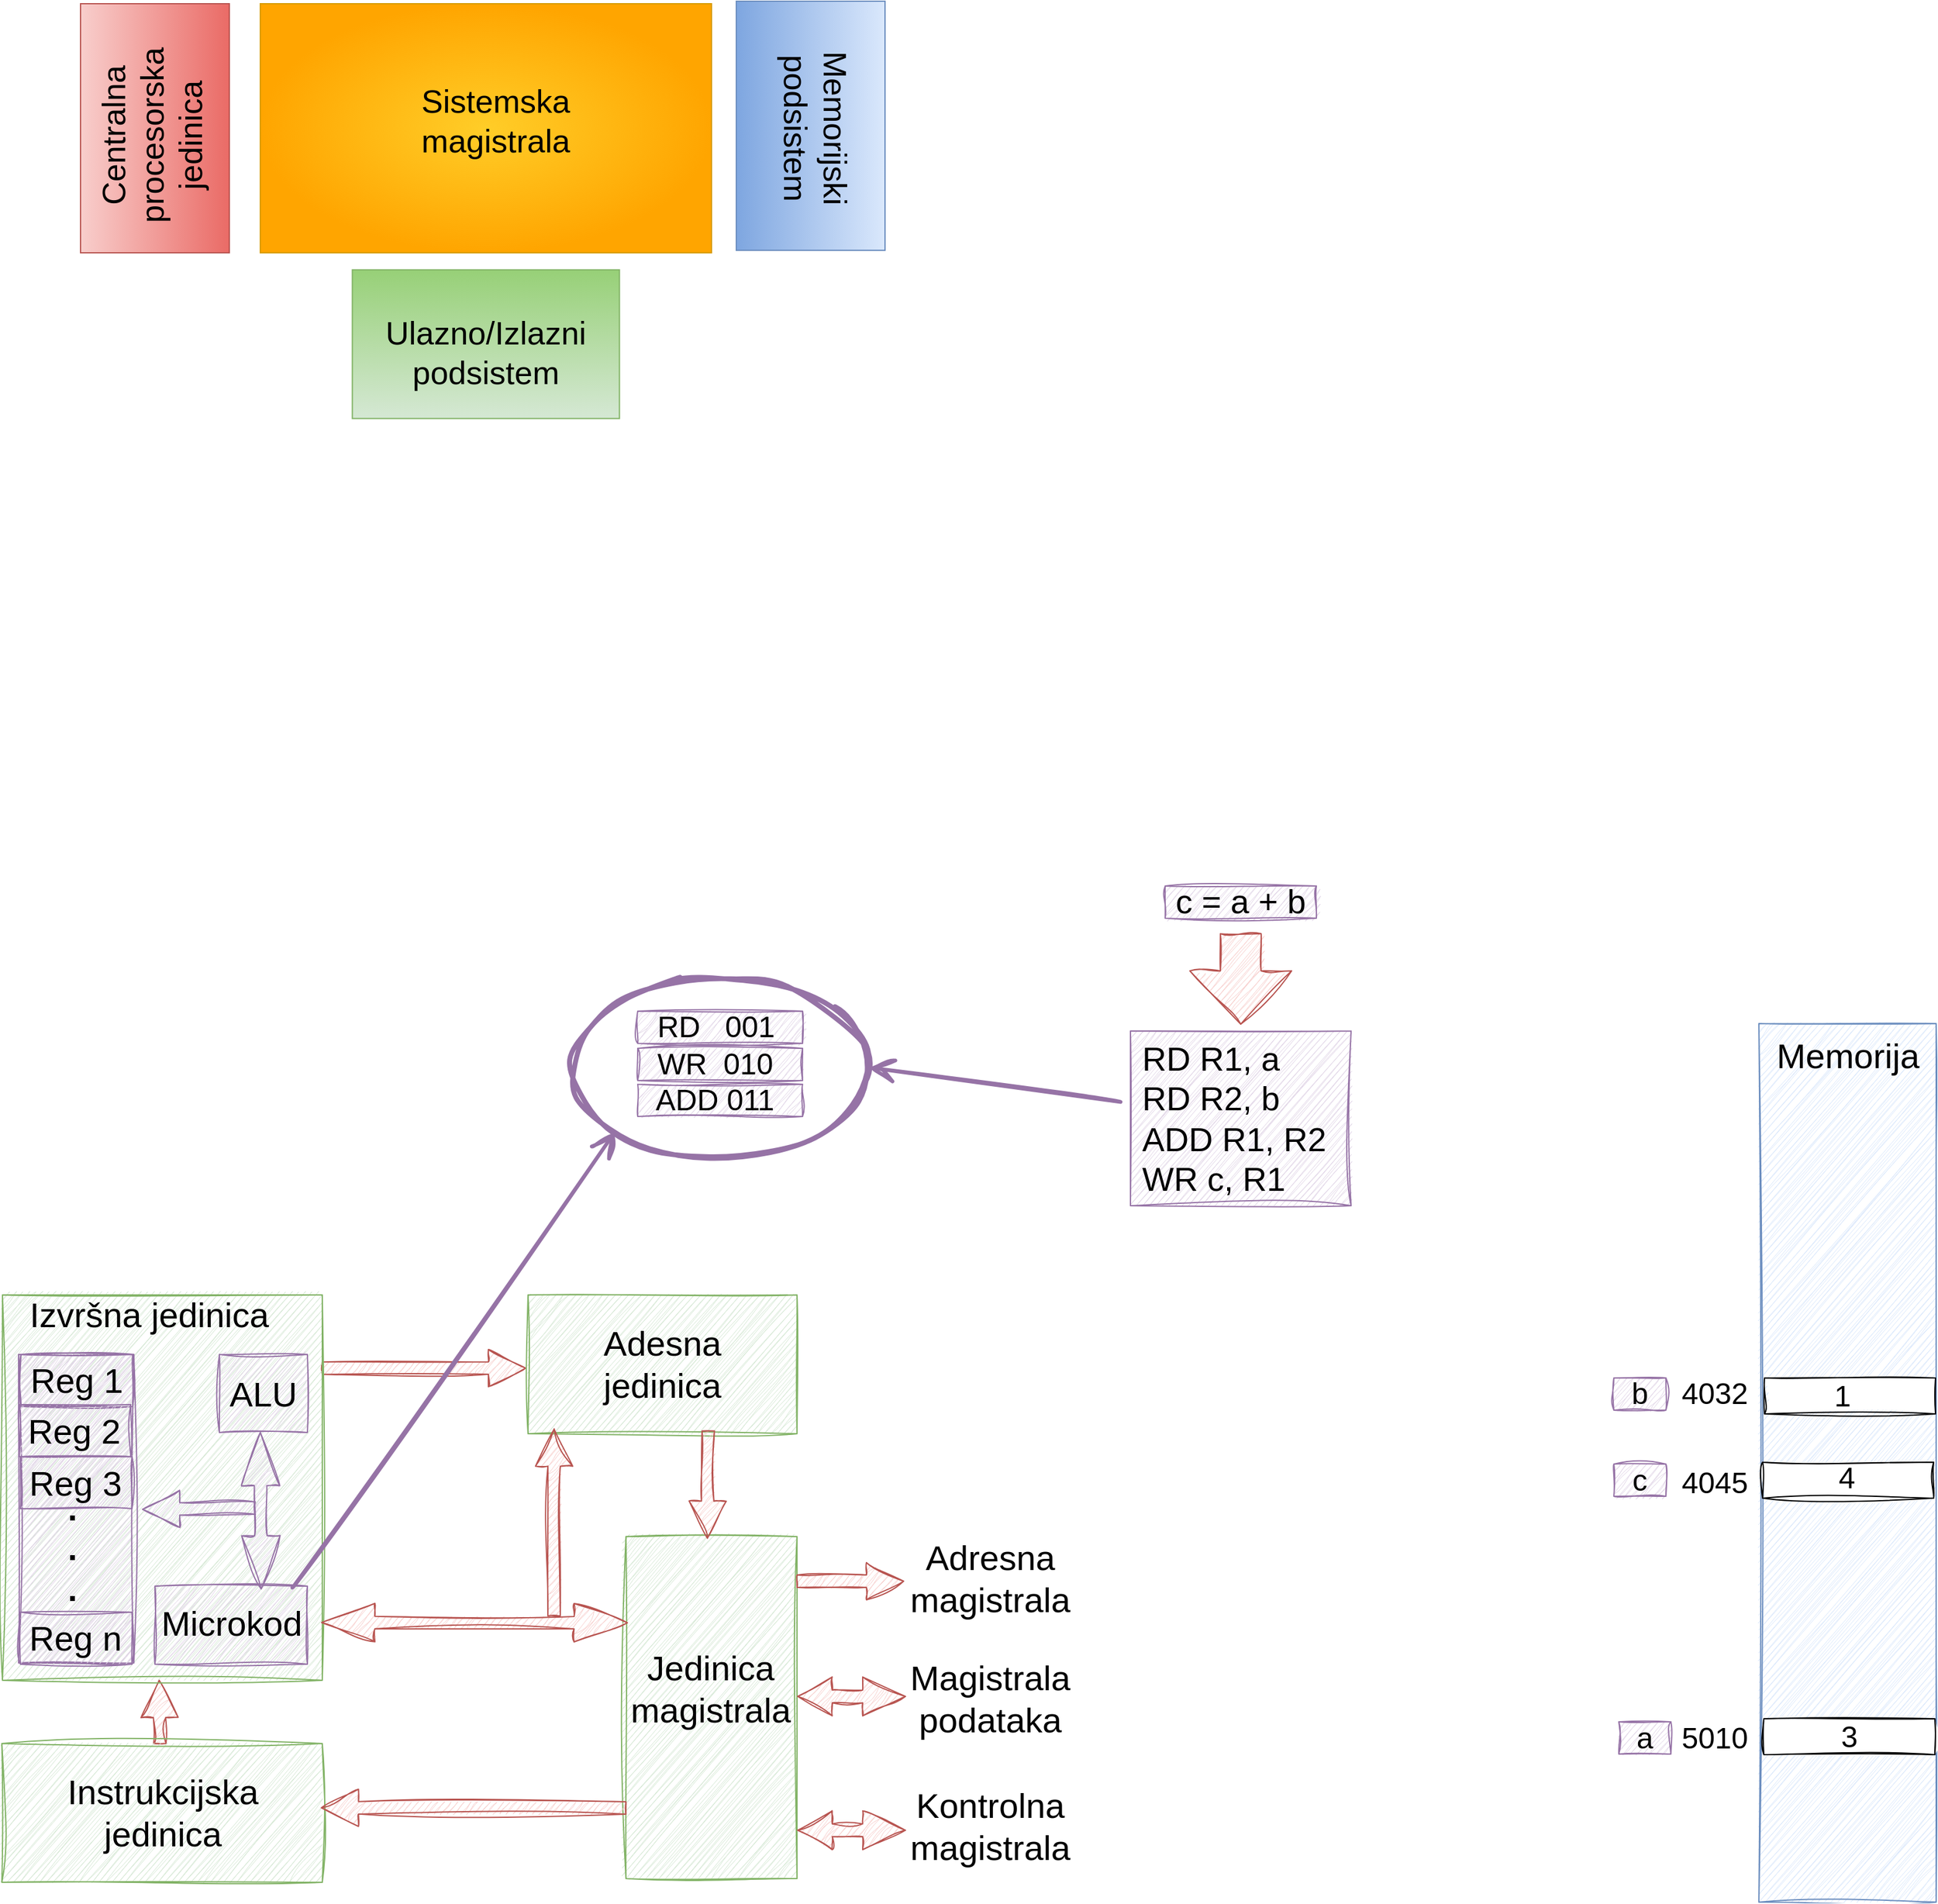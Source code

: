 <mxfile version="22.0.2" type="github">
  <diagram name="Page-1" id="v8bC0ISwI544UaWsLMjW">
    <mxGraphModel dx="3046" dy="1046" grid="0" gridSize="10" guides="1" tooltips="1" connect="1" arrows="1" fold="1" page="1" pageScale="1" pageWidth="827" pageHeight="1169" math="0" shadow="0">
      <root>
        <mxCell id="0" />
        <mxCell id="1" parent="0" />
        <mxCell id="QuMXMfQwbGcWrYARciGg-56" value="" style="verticalLabelPosition=bottom;verticalAlign=top;html=1;shape=mxgraph.basic.rect;fillColor2=none;strokeWidth=1;size=20;indent=5;gradientDirection=radial;rotation=-180;sketch=1;curveFitting=1;jiggle=2;fillColor=#dae8fc;strokeColor=#6c8ebf;" vertex="1" parent="1">
          <mxGeometry x="616" y="893" width="143" height="709" as="geometry" />
        </mxCell>
        <mxCell id="QuMXMfQwbGcWrYARciGg-44" style="edgeStyle=none;curved=1;rounded=0;orthogonalLoop=1;jettySize=auto;html=1;endArrow=open;sourcePerimeterSpacing=8;targetPerimeterSpacing=8;shape=arrow;entryX=0.51;entryY=0;entryDx=0;entryDy=0;entryPerimeter=0;sketch=1;curveFitting=1;jiggle=2;fillColor=#f8cecc;strokeColor=#b85450;exitX=0.507;exitY=1;exitDx=0;exitDy=0;exitPerimeter=0;" edge="1" parent="1" source="QuMXMfQwbGcWrYARciGg-42" target="QuMXMfQwbGcWrYARciGg-1">
          <mxGeometry relative="1" as="geometry">
            <mxPoint x="-687" y="1434" as="targetPoint" />
            <mxPoint x="-691" y="1500" as="sourcePoint" />
            <Array as="points">
              <mxPoint x="-691" y="1406" />
            </Array>
          </mxGeometry>
        </mxCell>
        <mxCell id="NqR2vv7vECb0ex2Q4SwO-4" value="" style="verticalLabelPosition=bottom;verticalAlign=top;html=1;shape=mxgraph.basic.rect;fillColor2=none;strokeWidth=1;size=20;indent=5;fillColor=#f8cecc;strokeColor=#b85450;gradientColor=#ea6b66;gradientDirection=west;rotation=-180;" parent="1" vertex="1">
          <mxGeometry x="-738" y="70" width="120" height="201" as="geometry" />
        </mxCell>
        <mxCell id="NqR2vv7vECb0ex2Q4SwO-5" value="" style="verticalLabelPosition=bottom;verticalAlign=top;html=1;shape=mxgraph.basic.rect;fillColor2=none;strokeWidth=1;size=20;indent=5;fillColor=#dae8fc;strokeColor=#6c8ebf;gradientColor=#7ea6e0;gradientDirection=east;rotation=-180;" parent="1" vertex="1">
          <mxGeometry x="-209" y="68" width="120" height="201" as="geometry" />
        </mxCell>
        <mxCell id="NqR2vv7vECb0ex2Q4SwO-6" value="" style="verticalLabelPosition=bottom;verticalAlign=top;html=1;shape=mxgraph.basic.rect;fillColor2=none;strokeWidth=1;size=20;indent=5;fillColor=#d5e8d4;strokeColor=#82b366;rotation=90;gradientColor=#97d077;gradientDirection=west;" parent="1" vertex="1">
          <mxGeometry x="-471" y="237" width="120" height="215.5" as="geometry" />
        </mxCell>
        <mxCell id="NqR2vv7vECb0ex2Q4SwO-7" value="" style="verticalLabelPosition=bottom;verticalAlign=top;html=1;shape=mxgraph.basic.rect;fillColor2=none;strokeWidth=1;size=20;indent=5;fillColor=#ffcd28;strokeColor=#d79b00;gradientColor=#ffa500;gradientDirection=radial;rotation=-180;" parent="1" vertex="1">
          <mxGeometry x="-593" y="70" width="364" height="201" as="geometry" />
        </mxCell>
        <mxCell id="NqR2vv7vECb0ex2Q4SwO-8" value="Sistemska magistrala" style="text;strokeColor=none;fillColor=none;html=1;align=center;verticalAlign=middle;whiteSpace=wrap;rounded=0;fontSize=26;" parent="1" vertex="1">
          <mxGeometry x="-433" y="150" width="60" height="30" as="geometry" />
        </mxCell>
        <mxCell id="NqR2vv7vECb0ex2Q4SwO-9" value="Centralna&lt;br&gt;procesorska&lt;br&gt;jedinica" style="text;strokeColor=none;fillColor=none;html=1;align=center;verticalAlign=middle;whiteSpace=wrap;rounded=0;fontSize=26;rotation=-90;" parent="1" vertex="1">
          <mxGeometry x="-710" y="161" width="60" height="30" as="geometry" />
        </mxCell>
        <mxCell id="NqR2vv7vECb0ex2Q4SwO-11" value="Memorijski&lt;br&gt;podsistem" style="text;strokeColor=none;fillColor=none;html=1;align=center;verticalAlign=middle;whiteSpace=wrap;rounded=0;fontSize=26;rotation=90;" parent="1" vertex="1">
          <mxGeometry x="-175" y="155.5" width="60" height="30" as="geometry" />
        </mxCell>
        <mxCell id="NqR2vv7vECb0ex2Q4SwO-14" value="Ulazno/Izlazni podsistem" style="text;strokeColor=none;fillColor=none;html=1;align=center;verticalAlign=middle;whiteSpace=wrap;rounded=0;fontSize=26;" parent="1" vertex="1">
          <mxGeometry x="-441" y="337" width="60" height="30" as="geometry" />
        </mxCell>
        <mxCell id="QuMXMfQwbGcWrYARciGg-5" style="edgeStyle=none;curved=1;rounded=0;orthogonalLoop=1;jettySize=auto;html=1;endArrow=open;sourcePerimeterSpacing=8;targetPerimeterSpacing=8;shape=arrow;exitX=0;exitY=0.81;exitDx=0;exitDy=0;exitPerimeter=0;entryX=1.009;entryY=0.473;entryDx=0;entryDy=0;entryPerimeter=0;sketch=1;curveFitting=1;jiggle=2;fillColor=#f8cecc;strokeColor=#b85450;" edge="1" parent="1" source="QuMXMfQwbGcWrYARciGg-1" target="QuMXMfQwbGcWrYARciGg-2">
          <mxGeometry relative="1" as="geometry">
            <mxPoint x="-463" y="1297" as="targetPoint" />
            <Array as="points">
              <mxPoint x="-439" y="1229" />
            </Array>
          </mxGeometry>
        </mxCell>
        <mxCell id="QuMXMfQwbGcWrYARciGg-1" value="" style="verticalLabelPosition=bottom;verticalAlign=top;html=1;shape=mxgraph.basic.rect;fillColor2=none;strokeWidth=1;size=20;indent=5;gradientDirection=radial;rotation=-180;sketch=1;curveFitting=1;jiggle=2;fillColor=#d5e8d4;strokeColor=#82b366;" vertex="1" parent="1">
          <mxGeometry x="-801" y="1112" width="258" height="311" as="geometry" />
        </mxCell>
        <mxCell id="QuMXMfQwbGcWrYARciGg-8" value="" style="group" vertex="1" connectable="0" parent="1">
          <mxGeometry x="-377" y="1112" width="217" height="112" as="geometry" />
        </mxCell>
        <mxCell id="QuMXMfQwbGcWrYARciGg-2" value="" style="verticalLabelPosition=bottom;verticalAlign=top;html=1;shape=mxgraph.basic.rect;fillColor2=none;strokeWidth=1;size=20;indent=5;gradientDirection=radial;rotation=-180;sketch=1;curveFitting=1;jiggle=2;fillColor=#d5e8d4;strokeColor=#82b366;" vertex="1" parent="QuMXMfQwbGcWrYARciGg-8">
          <mxGeometry width="217.0" height="112" as="geometry" />
        </mxCell>
        <mxCell id="QuMXMfQwbGcWrYARciGg-6" value="Adesna jedinica" style="text;strokeColor=none;fillColor=none;html=1;align=center;verticalAlign=middle;whiteSpace=wrap;rounded=0;sketch=1;curveFitting=1;jiggle=2;fontSize=28;fontColor=#000000;" vertex="1" parent="QuMXMfQwbGcWrYARciGg-8">
          <mxGeometry x="47.868" y="22.5" width="121.265" height="67" as="geometry" />
        </mxCell>
        <mxCell id="QuMXMfQwbGcWrYARciGg-11" value="" style="verticalLabelPosition=bottom;verticalAlign=top;html=1;shape=mxgraph.basic.rect;fillColor2=none;strokeWidth=1;size=20;indent=5;gradientDirection=radial;rotation=-180;sketch=1;curveFitting=1;jiggle=2;fillColor=#e1d5e7;strokeColor=#9673a6;" vertex="1" parent="1">
          <mxGeometry x="-626" y="1160" width="71" height="63" as="geometry" />
        </mxCell>
        <mxCell id="QuMXMfQwbGcWrYARciGg-9" value="ALU" style="text;strokeColor=none;fillColor=none;html=1;align=center;verticalAlign=middle;whiteSpace=wrap;rounded=0;sketch=1;curveFitting=1;jiggle=2;fontSize=28;fontColor=#000000;" vertex="1" parent="1">
          <mxGeometry x="-623" y="1172" width="65" height="39" as="geometry" />
        </mxCell>
        <mxCell id="QuMXMfQwbGcWrYARciGg-13" value="" style="verticalLabelPosition=bottom;verticalAlign=top;html=1;shape=mxgraph.basic.rect;fillColor2=none;strokeWidth=1;size=20;indent=5;gradientDirection=radial;rotation=-180;sketch=1;curveFitting=1;jiggle=2;fillColor=#e1d5e7;strokeColor=#9673a6;" vertex="1" parent="1">
          <mxGeometry x="-678" y="1347" width="123" height="63" as="geometry" />
        </mxCell>
        <mxCell id="QuMXMfQwbGcWrYARciGg-88" style="edgeStyle=none;curved=1;rounded=0;orthogonalLoop=1;jettySize=auto;html=1;endArrow=open;startSize=14;endSize=14;sourcePerimeterSpacing=8;targetPerimeterSpacing=8;fillColor=#e1d5e7;strokeColor=#9673a6;strokeWidth=3;sketch=1;curveFitting=1;jiggle=2;entryX=0;entryY=1;entryDx=0;entryDy=0;exitX=0.099;exitY=0.982;exitDx=0;exitDy=0;exitPerimeter=0;" edge="1" parent="1" source="QuMXMfQwbGcWrYARciGg-13" target="QuMXMfQwbGcWrYARciGg-92">
          <mxGeometry relative="1" as="geometry">
            <mxPoint x="-315" y="988" as="targetPoint" />
          </mxGeometry>
        </mxCell>
        <mxCell id="QuMXMfQwbGcWrYARciGg-14" value="Microkod" style="text;strokeColor=none;fillColor=none;html=1;align=center;verticalAlign=middle;whiteSpace=wrap;rounded=0;sketch=1;curveFitting=1;jiggle=2;fontSize=28;fontColor=#000000;" vertex="1" parent="1">
          <mxGeometry x="-676" y="1357" width="120" height="39" as="geometry" />
        </mxCell>
        <mxCell id="QuMXMfQwbGcWrYARciGg-15" value="" style="verticalLabelPosition=bottom;verticalAlign=top;html=1;shape=mxgraph.basic.rect;fillColor2=none;strokeWidth=1;size=20;indent=5;gradientDirection=radial;rotation=-180;sketch=1;curveFitting=1;jiggle=2;fillColor=#e1d5e7;strokeColor=#9673a6;" vertex="1" parent="1">
          <mxGeometry x="-788" y="1160" width="93" height="249" as="geometry" />
        </mxCell>
        <mxCell id="QuMXMfQwbGcWrYARciGg-16" value="" style="verticalLabelPosition=bottom;verticalAlign=top;html=1;shape=mxgraph.basic.rect;fillColor2=none;strokeWidth=1;size=20;indent=5;gradientDirection=radial;rotation=-180;sketch=1;curveFitting=1;jiggle=2;fillColor=#e1d5e7;strokeColor=#9673a6;" vertex="1" parent="1">
          <mxGeometry x="-786" y="1160" width="90" height="42" as="geometry" />
        </mxCell>
        <mxCell id="QuMXMfQwbGcWrYARciGg-17" value="Reg 1" style="text;strokeColor=none;fillColor=none;html=1;align=center;verticalAlign=middle;whiteSpace=wrap;rounded=0;sketch=1;curveFitting=1;jiggle=2;fontSize=28;fontColor=#000000;" vertex="1" parent="1">
          <mxGeometry x="-801.5" y="1161.5" width="120" height="39" as="geometry" />
        </mxCell>
        <mxCell id="QuMXMfQwbGcWrYARciGg-18" value="" style="verticalLabelPosition=bottom;verticalAlign=top;html=1;shape=mxgraph.basic.rect;fillColor2=none;strokeWidth=1;size=20;indent=5;gradientDirection=radial;rotation=-180;sketch=1;curveFitting=1;jiggle=2;fillColor=#e1d5e7;strokeColor=#9673a6;" vertex="1" parent="1">
          <mxGeometry x="-787.5" y="1200.5" width="90" height="42" as="geometry" />
        </mxCell>
        <mxCell id="QuMXMfQwbGcWrYARciGg-19" value="Reg 2" style="text;strokeColor=none;fillColor=none;html=1;align=center;verticalAlign=middle;whiteSpace=wrap;rounded=0;sketch=1;curveFitting=1;jiggle=2;fontSize=28;fontColor=#000000;" vertex="1" parent="1">
          <mxGeometry x="-803" y="1202" width="120" height="39" as="geometry" />
        </mxCell>
        <mxCell id="QuMXMfQwbGcWrYARciGg-20" value="" style="verticalLabelPosition=bottom;verticalAlign=top;html=1;shape=mxgraph.basic.rect;fillColor2=none;strokeWidth=1;size=20;indent=5;gradientDirection=radial;rotation=-180;sketch=1;curveFitting=1;jiggle=2;fillColor=#e1d5e7;strokeColor=#9673a6;" vertex="1" parent="1">
          <mxGeometry x="-786.5" y="1242.5" width="90" height="42" as="geometry" />
        </mxCell>
        <mxCell id="QuMXMfQwbGcWrYARciGg-21" value="Reg 3" style="text;strokeColor=none;fillColor=none;html=1;align=center;verticalAlign=middle;whiteSpace=wrap;rounded=0;sketch=1;curveFitting=1;jiggle=2;fontSize=28;fontColor=#000000;" vertex="1" parent="1">
          <mxGeometry x="-802" y="1244" width="120" height="39" as="geometry" />
        </mxCell>
        <mxCell id="QuMXMfQwbGcWrYARciGg-22" value="" style="verticalLabelPosition=bottom;verticalAlign=top;html=1;shape=mxgraph.basic.rect;fillColor2=none;strokeWidth=1;size=20;indent=5;gradientDirection=radial;rotation=-180;sketch=1;curveFitting=1;jiggle=2;fillColor=#e1d5e7;strokeColor=#9673a6;" vertex="1" parent="1">
          <mxGeometry x="-786.5" y="1368" width="90" height="42" as="geometry" />
        </mxCell>
        <mxCell id="QuMXMfQwbGcWrYARciGg-23" value="Reg n" style="text;strokeColor=none;fillColor=none;html=1;align=center;verticalAlign=middle;whiteSpace=wrap;rounded=0;sketch=1;curveFitting=1;jiggle=2;fontSize=28;fontColor=#000000;" vertex="1" parent="1">
          <mxGeometry x="-802" y="1369.5" width="120" height="39" as="geometry" />
        </mxCell>
        <mxCell id="QuMXMfQwbGcWrYARciGg-24" value="&lt;h6&gt;&lt;font style=&quot;font-size: 27px;&quot;&gt;.&lt;br&gt;&lt;/font&gt;&lt;font style=&quot;font-size: 27px;&quot;&gt;.&lt;br&gt;&lt;/font&gt;&lt;font style=&quot;font-size: 27px;&quot;&gt;.&lt;/font&gt;&lt;/h6&gt;" style="text;strokeColor=none;fillColor=none;html=1;align=center;verticalAlign=middle;whiteSpace=wrap;rounded=0;sketch=1;curveFitting=1;jiggle=2;fontSize=28;" vertex="1" parent="1">
          <mxGeometry x="-763" y="1281" width="37" height="72" as="geometry" />
        </mxCell>
        <mxCell id="QuMXMfQwbGcWrYARciGg-34" style="edgeStyle=none;curved=1;rounded=0;orthogonalLoop=1;jettySize=auto;html=1;endArrow=open;sourcePerimeterSpacing=8;targetPerimeterSpacing=8;shape=arrow;sketch=1;curveFitting=1;jiggle=2;fillColor=#e1d5e7;strokeColor=#9673a6;" edge="1" parent="1">
          <mxGeometry relative="1" as="geometry">
            <mxPoint x="-688" y="1285" as="targetPoint" />
            <mxPoint x="-597" y="1284" as="sourcePoint" />
          </mxGeometry>
        </mxCell>
        <mxCell id="QuMXMfQwbGcWrYARciGg-35" value="" style="shape=flexArrow;endArrow=classic;startArrow=classic;html=1;rounded=0;startSize=14;endSize=14;sourcePerimeterSpacing=8;targetPerimeterSpacing=8;curved=1;sketch=1;curveFitting=1;jiggle=2;fillColor=#e1d5e7;strokeColor=#9673a6;exitX=0.303;exitY=0.956;exitDx=0;exitDy=0;exitPerimeter=0;" edge="1" parent="1" source="QuMXMfQwbGcWrYARciGg-13">
          <mxGeometry width="100" height="100" relative="1" as="geometry">
            <mxPoint x="-583" y="1369.5" as="sourcePoint" />
            <mxPoint x="-593" y="1222.5" as="targetPoint" />
          </mxGeometry>
        </mxCell>
        <mxCell id="QuMXMfQwbGcWrYARciGg-37" value="" style="verticalLabelPosition=bottom;verticalAlign=top;html=1;shape=mxgraph.basic.rect;fillColor2=none;strokeWidth=1;size=20;indent=5;gradientDirection=radial;rotation=-180;sketch=1;curveFitting=1;jiggle=2;fillColor=#d5e8d4;strokeColor=#82b366;" vertex="1" parent="1">
          <mxGeometry x="-298" y="1307" width="138" height="276" as="geometry" />
        </mxCell>
        <mxCell id="QuMXMfQwbGcWrYARciGg-38" value="Jedinica magistrala" style="text;strokeColor=none;fillColor=none;html=1;align=center;verticalAlign=middle;whiteSpace=wrap;rounded=0;sketch=1;curveFitting=1;jiggle=2;fontSize=28;fontColor=#000000;" vertex="1" parent="1">
          <mxGeometry x="-277" y="1396" width="95" height="67" as="geometry" />
        </mxCell>
        <mxCell id="QuMXMfQwbGcWrYARciGg-40" style="edgeStyle=none;curved=1;rounded=0;orthogonalLoop=1;jettySize=auto;html=1;endArrow=open;sourcePerimeterSpacing=8;targetPerimeterSpacing=8;shape=arrow;exitX=0.33;exitY=0.02;exitDx=0;exitDy=0;exitPerimeter=0;entryX=0.524;entryY=0.995;entryDx=0;entryDy=0;entryPerimeter=0;sketch=1;curveFitting=1;jiggle=2;fillColor=#f8cecc;strokeColor=#b85450;" edge="1" parent="1" source="QuMXMfQwbGcWrYARciGg-2" target="QuMXMfQwbGcWrYARciGg-37">
          <mxGeometry relative="1" as="geometry">
            <mxPoint x="-317" y="1305" as="targetPoint" />
            <mxPoint x="-529" y="1304" as="sourcePoint" />
            <Array as="points">
              <mxPoint x="-236" y="1280" />
            </Array>
          </mxGeometry>
        </mxCell>
        <mxCell id="QuMXMfQwbGcWrYARciGg-42" value="" style="verticalLabelPosition=bottom;verticalAlign=top;html=1;shape=mxgraph.basic.rect;fillColor2=none;strokeWidth=1;size=20;indent=5;gradientDirection=radial;rotation=-180;sketch=1;curveFitting=1;jiggle=2;fillColor=#d5e8d4;strokeColor=#82b366;" vertex="1" parent="1">
          <mxGeometry x="-801.5" y="1474" width="258.5" height="112" as="geometry" />
        </mxCell>
        <mxCell id="QuMXMfQwbGcWrYARciGg-43" value="Instrukcijska&lt;br&gt;jedinica" style="text;strokeColor=none;fillColor=none;html=1;align=center;verticalAlign=middle;whiteSpace=wrap;rounded=0;sketch=1;curveFitting=1;jiggle=2;fontSize=28;fontColor=#000000;" vertex="1" parent="1">
          <mxGeometry x="-719.5" y="1496.5" width="95" height="67" as="geometry" />
        </mxCell>
        <mxCell id="QuMXMfQwbGcWrYARciGg-45" style="edgeStyle=none;curved=1;rounded=0;orthogonalLoop=1;jettySize=auto;html=1;endArrow=open;sourcePerimeterSpacing=8;targetPerimeterSpacing=8;shape=arrow;sketch=1;curveFitting=1;jiggle=2;fillColor=#f8cecc;strokeColor=#b85450;entryX=0.903;entryY=0.034;entryDx=0;entryDy=0;entryPerimeter=0;" edge="1" parent="1" target="QuMXMfQwbGcWrYARciGg-2">
          <mxGeometry relative="1" as="geometry">
            <mxPoint x="-356" y="1224" as="targetPoint" />
            <mxPoint x="-356" y="1371" as="sourcePoint" />
          </mxGeometry>
        </mxCell>
        <mxCell id="QuMXMfQwbGcWrYARciGg-46" value="" style="shape=flexArrow;endArrow=classic;startArrow=classic;html=1;rounded=0;startSize=14;endSize=14;sourcePerimeterSpacing=8;targetPerimeterSpacing=8;curved=1;sketch=1;curveFitting=1;jiggle=2;fillColor=#f8cecc;strokeColor=#b85450;exitX=0.988;exitY=0.748;exitDx=0;exitDy=0;exitPerimeter=0;entryX=0.004;entryY=0.15;entryDx=0;entryDy=0;entryPerimeter=0;" edge="1" parent="1" source="QuMXMfQwbGcWrYARciGg-37" target="QuMXMfQwbGcWrYARciGg-1">
          <mxGeometry width="100" height="100" relative="1" as="geometry">
            <mxPoint x="-397" y="1381.5" as="sourcePoint" />
            <mxPoint x="-398" y="1254" as="targetPoint" />
          </mxGeometry>
        </mxCell>
        <mxCell id="QuMXMfQwbGcWrYARciGg-47" style="edgeStyle=none;curved=1;rounded=0;orthogonalLoop=1;jettySize=auto;html=1;endArrow=open;sourcePerimeterSpacing=8;targetPerimeterSpacing=8;shape=arrow;sketch=1;curveFitting=1;jiggle=2;fillColor=#f8cecc;strokeColor=#b85450;entryX=0.003;entryY=0.537;entryDx=0;entryDy=0;entryPerimeter=0;" edge="1" parent="1" target="QuMXMfQwbGcWrYARciGg-42">
          <mxGeometry relative="1" as="geometry">
            <mxPoint x="-436.29" y="1458" as="targetPoint" />
            <mxPoint x="-298" y="1526" as="sourcePoint" />
          </mxGeometry>
        </mxCell>
        <mxCell id="QuMXMfQwbGcWrYARciGg-48" value="Izvršna jedinica" style="text;strokeColor=none;fillColor=none;html=1;align=center;verticalAlign=middle;whiteSpace=wrap;rounded=0;sketch=1;curveFitting=1;jiggle=2;fontSize=28;fontColor=#000000;" vertex="1" parent="1">
          <mxGeometry x="-802" y="1108" width="239" height="39" as="geometry" />
        </mxCell>
        <mxCell id="QuMXMfQwbGcWrYARciGg-49" style="edgeStyle=none;curved=1;rounded=0;orthogonalLoop=1;jettySize=auto;html=1;endArrow=open;sourcePerimeterSpacing=8;targetPerimeterSpacing=8;shape=arrow;exitX=0;exitY=0.81;exitDx=0;exitDy=0;exitPerimeter=0;sketch=1;curveFitting=1;jiggle=2;fillColor=#f8cecc;strokeColor=#b85450;" edge="1" parent="1">
          <mxGeometry relative="1" as="geometry">
            <mxPoint x="-74" y="1343" as="targetPoint" />
            <mxPoint x="-160" y="1343" as="sourcePoint" />
            <Array as="points">
              <mxPoint x="-56" y="1401" />
            </Array>
          </mxGeometry>
        </mxCell>
        <mxCell id="QuMXMfQwbGcWrYARciGg-50" value="" style="shape=flexArrow;endArrow=classic;startArrow=classic;html=1;rounded=0;startSize=11.172;endSize=8.966;sourcePerimeterSpacing=8;targetPerimeterSpacing=8;curved=1;sketch=1;curveFitting=1;jiggle=2;fillColor=#f8cecc;strokeColor=#b85450;entryX=0.004;entryY=0.15;entryDx=0;entryDy=0;entryPerimeter=0;width=10.345;" edge="1" parent="1">
          <mxGeometry width="100" height="100" relative="1" as="geometry">
            <mxPoint x="-72" y="1436" as="sourcePoint" />
            <mxPoint x="-160" y="1436" as="targetPoint" />
          </mxGeometry>
        </mxCell>
        <mxCell id="QuMXMfQwbGcWrYARciGg-51" value="" style="shape=flexArrow;endArrow=classic;startArrow=classic;html=1;rounded=0;startSize=11.172;endSize=8.966;sourcePerimeterSpacing=8;targetPerimeterSpacing=8;curved=1;sketch=1;curveFitting=1;jiggle=2;fillColor=#f8cecc;strokeColor=#b85450;entryX=0.004;entryY=0.15;entryDx=0;entryDy=0;entryPerimeter=0;width=10.345;" edge="1" parent="1">
          <mxGeometry width="100" height="100" relative="1" as="geometry">
            <mxPoint x="-72" y="1544" as="sourcePoint" />
            <mxPoint x="-160" y="1544" as="targetPoint" />
          </mxGeometry>
        </mxCell>
        <mxCell id="QuMXMfQwbGcWrYARciGg-52" value="Adresna magistrala" style="text;strokeColor=none;fillColor=none;html=1;align=center;verticalAlign=middle;whiteSpace=wrap;rounded=0;sketch=1;curveFitting=1;jiggle=2;fontSize=28;fontColor=#000000;" vertex="1" parent="1">
          <mxGeometry x="-64" y="1321" width="120" height="39" as="geometry" />
        </mxCell>
        <mxCell id="QuMXMfQwbGcWrYARciGg-53" value="Magistrala podataka" style="text;strokeColor=none;fillColor=none;html=1;align=center;verticalAlign=middle;whiteSpace=wrap;rounded=0;sketch=1;curveFitting=1;jiggle=2;fontSize=28;fontColor=#000000;" vertex="1" parent="1">
          <mxGeometry x="-64" y="1394" width="120" height="87" as="geometry" />
        </mxCell>
        <mxCell id="QuMXMfQwbGcWrYARciGg-54" value="Kontrolna magistrala" style="text;strokeColor=none;fillColor=none;html=1;align=center;verticalAlign=middle;whiteSpace=wrap;rounded=0;sketch=1;curveFitting=1;jiggle=2;fontSize=28;fontColor=#000000;" vertex="1" parent="1">
          <mxGeometry x="-64" y="1521" width="120" height="39" as="geometry" />
        </mxCell>
        <mxCell id="QuMXMfQwbGcWrYARciGg-60" value="" style="group" vertex="1" connectable="0" parent="1">
          <mxGeometry x="620" y="1454" width="138" height="29" as="geometry" />
        </mxCell>
        <mxCell id="QuMXMfQwbGcWrYARciGg-57" value="" style="verticalLabelPosition=bottom;verticalAlign=top;html=1;shape=mxgraph.basic.rect;fillColor2=none;strokeWidth=1;size=20;indent=5;gradientDirection=radial;rotation=-180;sketch=1;curveFitting=1;jiggle=2;" vertex="1" parent="QuMXMfQwbGcWrYARciGg-60">
          <mxGeometry width="138" height="29" as="geometry" />
        </mxCell>
        <mxCell id="QuMXMfQwbGcWrYARciGg-58" value="3" style="text;strokeColor=none;fillColor=none;html=1;align=center;verticalAlign=middle;whiteSpace=wrap;rounded=0;sketch=1;curveFitting=1;jiggle=2;fontSize=24;fontColor=#000000;" vertex="1" parent="QuMXMfQwbGcWrYARciGg-60">
          <mxGeometry x="9" y="1.5" width="120" height="26" as="geometry" />
        </mxCell>
        <mxCell id="QuMXMfQwbGcWrYARciGg-67" value="" style="group" vertex="1" connectable="0" parent="1">
          <mxGeometry x="617.5" y="1179" width="141" height="29" as="geometry" />
        </mxCell>
        <mxCell id="QuMXMfQwbGcWrYARciGg-65" value="" style="verticalLabelPosition=bottom;verticalAlign=top;html=1;shape=mxgraph.basic.rect;fillColor2=none;strokeWidth=1;size=20;indent=5;gradientDirection=radial;rotation=-180;sketch=1;curveFitting=1;jiggle=2;" vertex="1" parent="QuMXMfQwbGcWrYARciGg-67">
          <mxGeometry x="3" width="138" height="29" as="geometry" />
        </mxCell>
        <mxCell id="QuMXMfQwbGcWrYARciGg-64" value="" style="group" vertex="1" connectable="0" parent="QuMXMfQwbGcWrYARciGg-67">
          <mxGeometry x="55" width="22" height="29" as="geometry" />
        </mxCell>
        <mxCell id="QuMXMfQwbGcWrYARciGg-66" value="1" style="text;strokeColor=none;fillColor=none;html=1;align=center;verticalAlign=middle;whiteSpace=wrap;rounded=0;sketch=1;curveFitting=1;jiggle=2;fontSize=24;fontColor=#000000;" vertex="1" parent="QuMXMfQwbGcWrYARciGg-64">
          <mxGeometry x="1.435" y="1.5" width="19.13" height="26" as="geometry" />
        </mxCell>
        <mxCell id="QuMXMfQwbGcWrYARciGg-69" value="" style="group" vertex="1" connectable="0" parent="1">
          <mxGeometry x="616" y="1247" width="141" height="29" as="geometry" />
        </mxCell>
        <mxCell id="QuMXMfQwbGcWrYARciGg-70" value="" style="verticalLabelPosition=bottom;verticalAlign=top;html=1;shape=mxgraph.basic.rect;fillColor2=none;strokeWidth=1;size=20;indent=5;gradientDirection=radial;rotation=-180;sketch=1;curveFitting=1;jiggle=2;" vertex="1" parent="QuMXMfQwbGcWrYARciGg-69">
          <mxGeometry x="3" width="138" height="29" as="geometry" />
        </mxCell>
        <mxCell id="QuMXMfQwbGcWrYARciGg-68" value="4" style="text;strokeColor=none;fillColor=none;html=1;align=center;verticalAlign=middle;whiteSpace=wrap;rounded=0;sketch=1;curveFitting=1;jiggle=2;fontSize=24;fontColor=#000000;" vertex="1" parent="QuMXMfQwbGcWrYARciGg-69">
          <mxGeometry x="11" width="120" height="26" as="geometry" />
        </mxCell>
        <mxCell id="QuMXMfQwbGcWrYARciGg-72" value="4032" style="text;strokeColor=none;fillColor=none;html=1;align=center;verticalAlign=middle;whiteSpace=wrap;rounded=0;sketch=1;curveFitting=1;jiggle=2;fontSize=24;fontColor=#000000;" vertex="1" parent="1">
          <mxGeometry x="541" y="1179" width="79" height="26" as="geometry" />
        </mxCell>
        <mxCell id="QuMXMfQwbGcWrYARciGg-73" value="4045" style="text;strokeColor=none;fillColor=none;html=1;align=center;verticalAlign=middle;whiteSpace=wrap;rounded=0;sketch=1;curveFitting=1;jiggle=2;fontSize=24;fontColor=#000000;" vertex="1" parent="1">
          <mxGeometry x="541" y="1251" width="79" height="26" as="geometry" />
        </mxCell>
        <mxCell id="QuMXMfQwbGcWrYARciGg-74" value="5010" style="text;strokeColor=none;fillColor=none;html=1;align=center;verticalAlign=middle;whiteSpace=wrap;rounded=0;sketch=1;curveFitting=1;jiggle=2;fontSize=24;fontColor=#000000;" vertex="1" parent="1">
          <mxGeometry x="541" y="1457" width="79" height="26" as="geometry" />
        </mxCell>
        <mxCell id="QuMXMfQwbGcWrYARciGg-76" value="c = a + b" style="text;strokeColor=#9673a6;fillColor=#e1d5e7;html=1;align=center;verticalAlign=middle;whiteSpace=wrap;rounded=0;sketch=1;curveFitting=1;jiggle=2;fontSize=27;" vertex="1" parent="1">
          <mxGeometry x="137" y="782" width="122" height="26" as="geometry" />
        </mxCell>
        <mxCell id="QuMXMfQwbGcWrYARciGg-77" value="a" style="text;html=1;align=center;verticalAlign=middle;whiteSpace=wrap;rounded=0;sketch=1;curveFitting=1;jiggle=2;fontSize=24;fillColor=#e1d5e7;strokeColor=#9673a6;" vertex="1" parent="1">
          <mxGeometry x="503" y="1456.5" width="42" height="26" as="geometry" />
        </mxCell>
        <mxCell id="QuMXMfQwbGcWrYARciGg-78" value="b" style="text;html=1;align=center;verticalAlign=middle;whiteSpace=wrap;rounded=0;sketch=1;curveFitting=1;jiggle=2;fontSize=24;fillColor=#e1d5e7;strokeColor=#9673a6;" vertex="1" parent="1">
          <mxGeometry x="499" y="1179" width="42" height="26" as="geometry" />
        </mxCell>
        <mxCell id="QuMXMfQwbGcWrYARciGg-79" value="c" style="text;html=1;align=center;verticalAlign=middle;whiteSpace=wrap;rounded=0;sketch=1;curveFitting=1;jiggle=2;fontSize=24;fillColor=#e1d5e7;strokeColor=#9673a6;" vertex="1" parent="1">
          <mxGeometry x="499" y="1248.5" width="42" height="26" as="geometry" />
        </mxCell>
        <mxCell id="QuMXMfQwbGcWrYARciGg-80" value="Memorija" style="text;strokeColor=none;fillColor=none;html=1;align=center;verticalAlign=middle;whiteSpace=wrap;rounded=0;sketch=1;curveFitting=1;jiggle=2;fontSize=28;fontColor=#000000;" vertex="1" parent="1">
          <mxGeometry x="628" y="899" width="120" height="39" as="geometry" />
        </mxCell>
        <mxCell id="QuMXMfQwbGcWrYARciGg-82" value="" style="shape=flexArrow;endArrow=classic;html=1;rounded=0;startSize=14;endSize=14;sourcePerimeterSpacing=8;targetPerimeterSpacing=8;curved=1;endWidth=48.235;width=32.857;sketch=1;curveFitting=1;jiggle=2;shadow=0;fillColor=#f8cecc;strokeColor=#b85450;" edge="1" parent="1">
          <mxGeometry width="50" height="50" relative="1" as="geometry">
            <mxPoint x="198" y="820" as="sourcePoint" />
            <mxPoint x="198" y="894" as="targetPoint" />
          </mxGeometry>
        </mxCell>
        <mxCell id="QuMXMfQwbGcWrYARciGg-89" style="edgeStyle=none;curved=1;rounded=0;orthogonalLoop=1;jettySize=auto;html=1;entryX=1;entryY=0.5;entryDx=0;entryDy=0;endArrow=open;startSize=14;endSize=14;sourcePerimeterSpacing=8;targetPerimeterSpacing=8;fillColor=#e1d5e7;strokeColor=#9673a6;strokeWidth=3;sketch=1;curveFitting=1;jiggle=2;" edge="1" parent="1" source="QuMXMfQwbGcWrYARciGg-83" target="QuMXMfQwbGcWrYARciGg-92">
          <mxGeometry relative="1" as="geometry" />
        </mxCell>
        <mxCell id="QuMXMfQwbGcWrYARciGg-83" value="&amp;nbsp;RD R1, a&lt;br&gt;&amp;nbsp;RD R2, b&lt;br&gt;&amp;nbsp;ADD R1, R2&lt;br&gt;&amp;nbsp;WR c, R1" style="text;strokeColor=#9673a6;fillColor=#e1d5e7;html=1;align=left;verticalAlign=middle;whiteSpace=wrap;rounded=0;sketch=1;curveFitting=1;jiggle=2;fontSize=27;labelBackgroundColor=none;" vertex="1" parent="1">
          <mxGeometry x="109" y="899" width="178" height="141" as="geometry" />
        </mxCell>
        <mxCell id="QuMXMfQwbGcWrYARciGg-84" value="&amp;nbsp; RD&amp;nbsp; &amp;nbsp;001" style="text;html=1;align=left;verticalAlign=middle;whiteSpace=wrap;rounded=0;sketch=1;curveFitting=1;jiggle=2;fontSize=24;fillColor=#e1d5e7;strokeColor=#9673a6;" vertex="1" parent="1">
          <mxGeometry x="-288.5" y="883" width="133" height="26" as="geometry" />
        </mxCell>
        <mxCell id="QuMXMfQwbGcWrYARciGg-85" value="&amp;nbsp; WR&amp;nbsp; 010" style="text;html=1;align=left;verticalAlign=middle;whiteSpace=wrap;rounded=0;sketch=1;curveFitting=1;jiggle=2;fontSize=24;fillColor=#e1d5e7;strokeColor=#9673a6;" vertex="1" parent="1">
          <mxGeometry x="-288.5" y="913" width="133" height="26" as="geometry" />
        </mxCell>
        <mxCell id="QuMXMfQwbGcWrYARciGg-86" value="&amp;nbsp; ADD 011" style="text;html=1;align=left;verticalAlign=middle;whiteSpace=wrap;rounded=0;sketch=1;curveFitting=1;jiggle=2;fontSize=24;fillColor=#e1d5e7;strokeColor=#9673a6;" vertex="1" parent="1">
          <mxGeometry x="-288.5" y="942" width="133" height="26" as="geometry" />
        </mxCell>
        <mxCell id="QuMXMfQwbGcWrYARciGg-92" value="" style="ellipse;whiteSpace=wrap;html=1;fillColor=none;strokeColor=#9673a6;strokeWidth=4;sketch=1;curveFitting=1;jiggle=2;" vertex="1" parent="1">
          <mxGeometry x="-342" y="855" width="240" height="147" as="geometry" />
        </mxCell>
      </root>
    </mxGraphModel>
  </diagram>
</mxfile>
